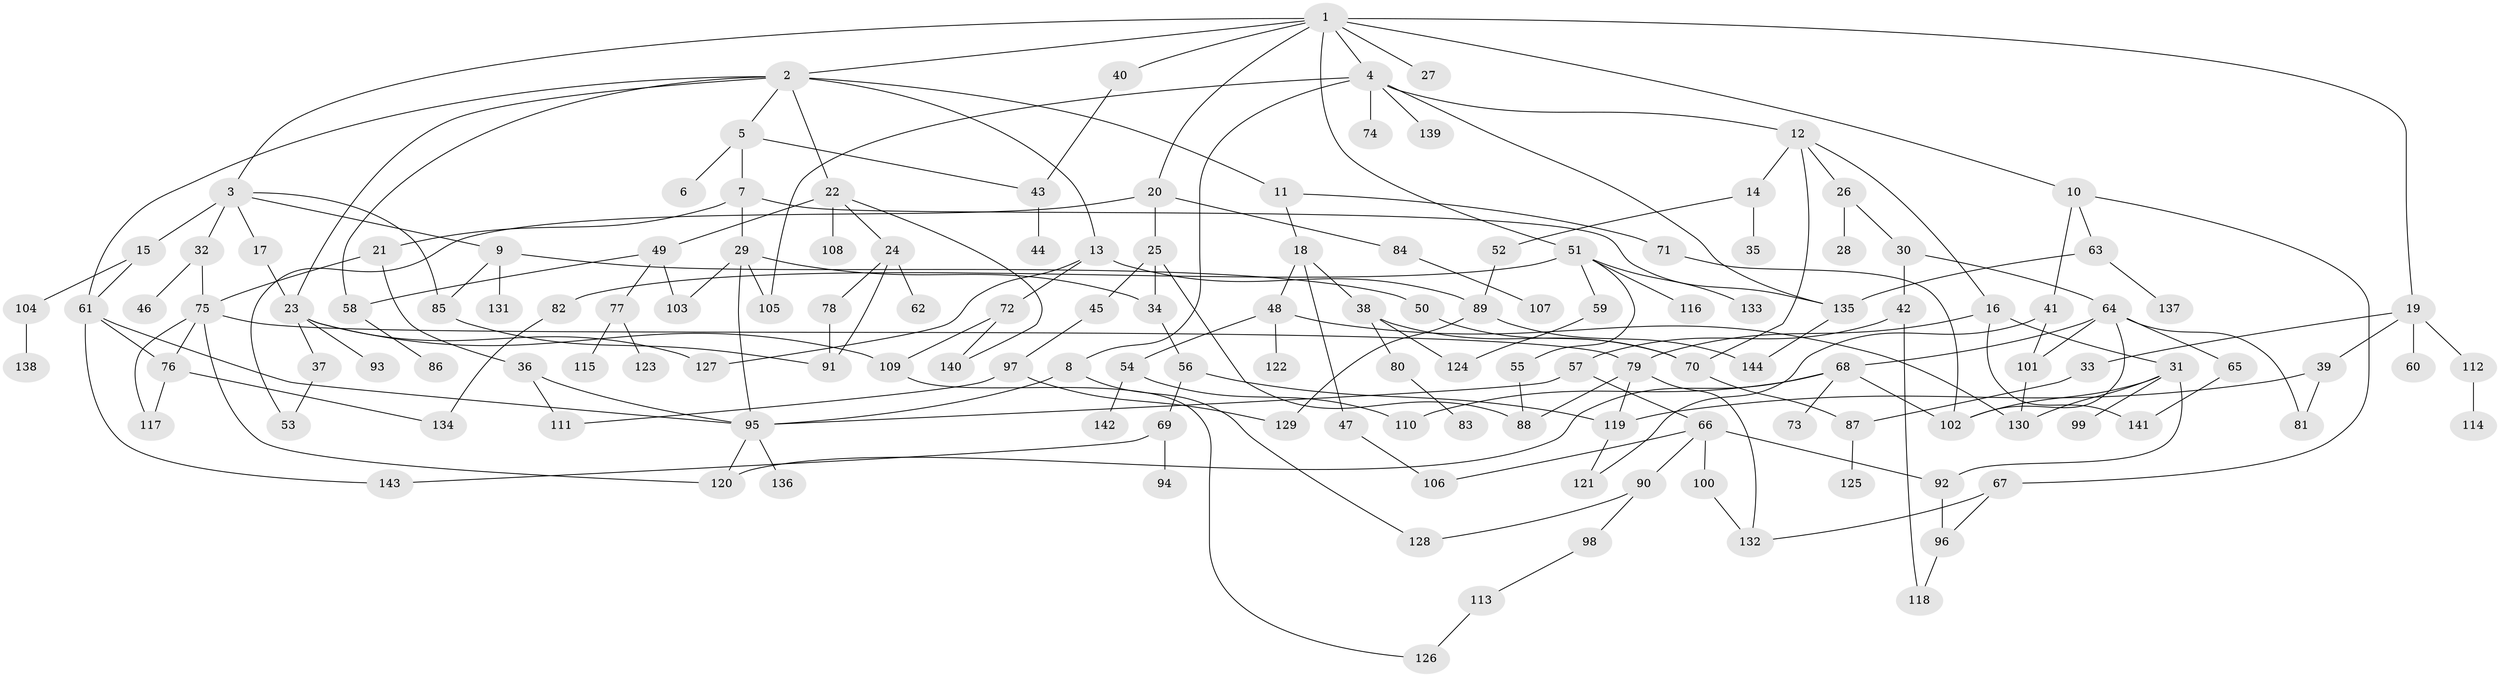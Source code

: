 // Generated by graph-tools (version 1.1) at 2025/41/03/09/25 04:41:01]
// undirected, 144 vertices, 201 edges
graph export_dot {
graph [start="1"]
  node [color=gray90,style=filled];
  1;
  2;
  3;
  4;
  5;
  6;
  7;
  8;
  9;
  10;
  11;
  12;
  13;
  14;
  15;
  16;
  17;
  18;
  19;
  20;
  21;
  22;
  23;
  24;
  25;
  26;
  27;
  28;
  29;
  30;
  31;
  32;
  33;
  34;
  35;
  36;
  37;
  38;
  39;
  40;
  41;
  42;
  43;
  44;
  45;
  46;
  47;
  48;
  49;
  50;
  51;
  52;
  53;
  54;
  55;
  56;
  57;
  58;
  59;
  60;
  61;
  62;
  63;
  64;
  65;
  66;
  67;
  68;
  69;
  70;
  71;
  72;
  73;
  74;
  75;
  76;
  77;
  78;
  79;
  80;
  81;
  82;
  83;
  84;
  85;
  86;
  87;
  88;
  89;
  90;
  91;
  92;
  93;
  94;
  95;
  96;
  97;
  98;
  99;
  100;
  101;
  102;
  103;
  104;
  105;
  106;
  107;
  108;
  109;
  110;
  111;
  112;
  113;
  114;
  115;
  116;
  117;
  118;
  119;
  120;
  121;
  122;
  123;
  124;
  125;
  126;
  127;
  128;
  129;
  130;
  131;
  132;
  133;
  134;
  135;
  136;
  137;
  138;
  139;
  140;
  141;
  142;
  143;
  144;
  1 -- 2;
  1 -- 3;
  1 -- 4;
  1 -- 10;
  1 -- 19;
  1 -- 20;
  1 -- 27;
  1 -- 40;
  1 -- 51;
  2 -- 5;
  2 -- 11;
  2 -- 13;
  2 -- 22;
  2 -- 58;
  2 -- 23;
  2 -- 61;
  3 -- 9;
  3 -- 15;
  3 -- 17;
  3 -- 32;
  3 -- 85;
  4 -- 8;
  4 -- 12;
  4 -- 74;
  4 -- 135;
  4 -- 139;
  4 -- 105;
  5 -- 6;
  5 -- 7;
  5 -- 43;
  7 -- 21;
  7 -- 29;
  7 -- 135;
  8 -- 128;
  8 -- 95;
  9 -- 50;
  9 -- 85;
  9 -- 131;
  10 -- 41;
  10 -- 63;
  10 -- 67;
  11 -- 18;
  11 -- 71;
  12 -- 14;
  12 -- 16;
  12 -- 26;
  12 -- 70;
  13 -- 72;
  13 -- 89;
  13 -- 127;
  14 -- 35;
  14 -- 52;
  15 -- 61;
  15 -- 104;
  16 -- 31;
  16 -- 79;
  16 -- 141;
  17 -- 23;
  18 -- 38;
  18 -- 47;
  18 -- 48;
  19 -- 33;
  19 -- 39;
  19 -- 60;
  19 -- 112;
  20 -- 25;
  20 -- 53;
  20 -- 84;
  21 -- 36;
  21 -- 75;
  22 -- 24;
  22 -- 49;
  22 -- 108;
  22 -- 140;
  23 -- 37;
  23 -- 93;
  23 -- 127;
  23 -- 109;
  24 -- 62;
  24 -- 78;
  24 -- 91;
  25 -- 45;
  25 -- 88;
  25 -- 34;
  26 -- 28;
  26 -- 30;
  29 -- 34;
  29 -- 105;
  29 -- 95;
  29 -- 103;
  30 -- 42;
  30 -- 64;
  31 -- 99;
  31 -- 130;
  31 -- 102;
  31 -- 92;
  32 -- 46;
  32 -- 75;
  33 -- 87;
  34 -- 56;
  36 -- 111;
  36 -- 95;
  37 -- 53;
  38 -- 80;
  38 -- 124;
  38 -- 70;
  39 -- 81;
  39 -- 119;
  40 -- 43;
  41 -- 121;
  41 -- 101;
  42 -- 57;
  42 -- 118;
  43 -- 44;
  45 -- 97;
  47 -- 106;
  48 -- 54;
  48 -- 122;
  48 -- 130;
  49 -- 77;
  49 -- 103;
  49 -- 58;
  50 -- 70;
  51 -- 55;
  51 -- 59;
  51 -- 82;
  51 -- 116;
  51 -- 133;
  52 -- 89;
  54 -- 142;
  54 -- 110;
  55 -- 88;
  56 -- 69;
  56 -- 119;
  57 -- 66;
  57 -- 95;
  58 -- 86;
  59 -- 124;
  61 -- 76;
  61 -- 95;
  61 -- 143;
  63 -- 137;
  63 -- 135;
  64 -- 65;
  64 -- 68;
  64 -- 101;
  64 -- 81;
  64 -- 102;
  65 -- 141;
  66 -- 90;
  66 -- 92;
  66 -- 100;
  66 -- 106;
  67 -- 96;
  67 -- 132;
  68 -- 73;
  68 -- 110;
  68 -- 120;
  68 -- 102;
  69 -- 94;
  69 -- 143;
  70 -- 87;
  71 -- 102;
  72 -- 109;
  72 -- 140;
  75 -- 117;
  75 -- 79;
  75 -- 76;
  75 -- 120;
  76 -- 134;
  76 -- 117;
  77 -- 115;
  77 -- 123;
  78 -- 91;
  79 -- 88;
  79 -- 119;
  79 -- 132;
  80 -- 83;
  82 -- 134;
  84 -- 107;
  85 -- 91;
  87 -- 125;
  89 -- 144;
  89 -- 129;
  90 -- 98;
  90 -- 128;
  92 -- 96;
  95 -- 136;
  95 -- 120;
  96 -- 118;
  97 -- 129;
  97 -- 111;
  98 -- 113;
  100 -- 132;
  101 -- 130;
  104 -- 138;
  109 -- 126;
  112 -- 114;
  113 -- 126;
  119 -- 121;
  135 -- 144;
}
